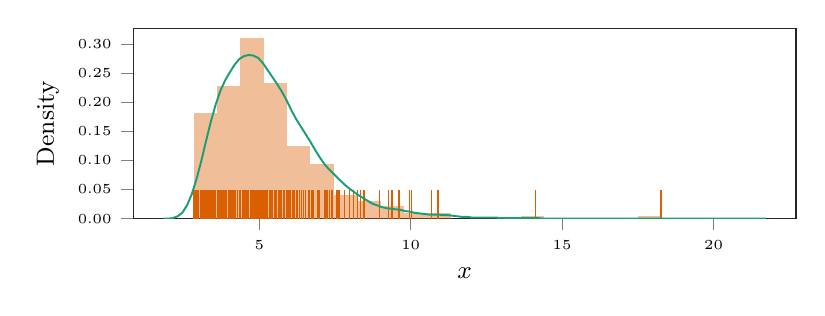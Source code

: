 % This file was created by matplotlib2tikz v0.6.11.
\begin{tikzpicture}

\definecolor{color1}{rgb}{0.106,0.62,0.467}
\definecolor{color0}{rgb}{0.851,0.373,0.008}

\begin{axis}[
xlabel={\small $x$},
ylabel={\small Density},
width=100mm,
height=40mm,
xmin=0.839, xmax=22.721,
ymin=0, ymax=0.327,
ytick={0,0.05,0.1,0.15,0.2,0.25,0.3,0.35},
yticklabels={0.00,0.05,0.10,0.15,0.20,0.25,0.30,},
tick align=outside,
tick pos=left,
x grid style={white!80.0!black},
y grid style={white!80.0!black},
axis line style={lightgray!20.0!black},
every tick label/.append style={font=\tiny},
]
\draw[fill=color0,draw opacity=0,fill opacity=0.4] (axis cs:2.835,0) rectangle (axis cs:3.606,0.181);
\draw[fill=color0,draw opacity=0,fill opacity=0.4] (axis cs:3.606,0) rectangle (axis cs:4.378,0.228);
\draw[fill=color0,draw opacity=0,fill opacity=0.4] (axis cs:4.378,0) rectangle (axis cs:5.149,0.311);
\draw[fill=color0,draw opacity=0,fill opacity=0.4] (axis cs:5.149,0) rectangle (axis cs:5.921,0.233);
\draw[fill=color0,draw opacity=0,fill opacity=0.4] (axis cs:5.921,0) rectangle (axis cs:6.692,0.124);
\draw[fill=color0,draw opacity=0,fill opacity=0.4] (axis cs:6.692,0) rectangle (axis cs:7.463,0.093);
\draw[fill=color0,draw opacity=0,fill opacity=0.4] (axis cs:7.463,0) rectangle (axis cs:8.235,0.041);
\draw[fill=color0,draw opacity=0,fill opacity=0.4] (axis cs:8.235,0) rectangle (axis cs:9.006,0.031);
\draw[fill=color0,draw opacity=0,fill opacity=0.4] (axis cs:9.006,0) rectangle (axis cs:9.778,0.021);
\draw[fill=color0,draw opacity=0,fill opacity=0.4] (axis cs:9.778,0) rectangle (axis cs:10.549,0.01);
\draw[fill=color0,draw opacity=0,fill opacity=0.4] (axis cs:10.549,0) rectangle (axis cs:11.321,0.01);
\draw[fill=color0,draw opacity=0,fill opacity=0.4] (axis cs:11.321,0) rectangle (axis cs:12.092,0);
\draw[fill=color0,draw opacity=0,fill opacity=0.4] (axis cs:12.092,0) rectangle (axis cs:12.864,0);
\draw[fill=color0,draw opacity=0,fill opacity=0.4] (axis cs:12.864,0) rectangle (axis cs:13.635,0);
\draw[fill=color0,draw opacity=0,fill opacity=0.4] (axis cs:13.635,0) rectangle (axis cs:14.406,0.005);
\draw[fill=color0,draw opacity=0,fill opacity=0.4] (axis cs:14.406,0) rectangle (axis cs:15.178,0);
\draw[fill=color0,draw opacity=0,fill opacity=0.4] (axis cs:15.178,0) rectangle (axis cs:15.949,0);
\draw[fill=color0,draw opacity=0,fill opacity=0.4] (axis cs:15.949,0) rectangle (axis cs:16.721,0);
\draw[fill=color0,draw opacity=0,fill opacity=0.4] (axis cs:16.721,0) rectangle (axis cs:17.492,0);
\draw[fill=color0,draw opacity=0,fill opacity=0.4] (axis cs:17.492,0) rectangle (axis cs:18.264,0.005);
\addplot [color0, forget plot]
table {%
4.838 0
4.838 0.05
};
\addplot [color0, forget plot]
table {%
5.216 0
5.216 0.05
};
\addplot [color0, forget plot]
table {%
5.095 0
5.095 0.05
};
\addplot [color0, forget plot]
table {%
3.885 0
3.885 0.05
};
\addplot [color0, forget plot]
table {%
5.348 0
5.348 0.05
};
\addplot [color0, forget plot]
table {%
3.99 0
3.99 0.05
};
\addplot [color0, forget plot]
table {%
6.65 0
6.65 0.05
};
\addplot [color0, forget plot]
table {%
3.925 0
3.925 0.05
};
\addplot [color0, forget plot]
table {%
7.82 0
7.82 0.05
};
\addplot [color0, forget plot]
table {%
3.066 0
3.066 0.05
};
\addplot [color0, forget plot]
table {%
5.805 0
5.805 0.05
};
\addplot [color0, forget plot]
table {%
3.112 0
3.112 0.05
};
\addplot [color0, forget plot]
table {%
5.198 0
5.198 0.05
};
\addplot [color0, forget plot]
table {%
5.24 0
5.24 0.05
};
\addplot [color0, forget plot]
table {%
3.558 0
3.558 0.05
};
\addplot [color0, forget plot]
table {%
4.129 0
4.129 0.05
};
\addplot [color0, forget plot]
table {%
3.475 0
3.475 0.05
};
\addplot [color0, forget plot]
table {%
6.521 0
6.521 0.05
};
\addplot [color0, forget plot]
table {%
6.718 0
6.718 0.05
};
\addplot [color0, forget plot]
table {%
3.671 0
3.671 0.05
};
\addplot [color0, forget plot]
table {%
4.279 0
4.279 0.05
};
\addplot [color0, forget plot]
table {%
2.905 0
2.905 0.05
};
\addplot [color0, forget plot]
table {%
3.731 0
3.731 0.05
};
\addplot [color0, forget plot]
table {%
3.413 0
3.413 0.05
};
\addplot [color0, forget plot]
table {%
3.57 0
3.57 0.05
};
\addplot [color0, forget plot]
table {%
5.574 0
5.574 0.05
};
\addplot [color0, forget plot]
table {%
7.231 0
7.231 0.05
};
\addplot [color0, forget plot]
table {%
4.831 0
4.831 0.05
};
\addplot [color0, forget plot]
table {%
3.741 0
3.741 0.05
};
\addplot [color0, forget plot]
table {%
5.326 0
5.326 0.05
};
\addplot [color0, forget plot]
table {%
5.653 0
5.653 0.05
};
\addplot [color0, forget plot]
table {%
6.332 0
6.332 0.05
};
\addplot [color0, forget plot]
table {%
5.524 0
5.524 0.05
};
\addplot [color0, forget plot]
table {%
7.636 0
7.636 0.05
};
\addplot [color0, forget plot]
table {%
4.077 0
4.077 0.05
};
\addplot [color0, forget plot]
table {%
4.374 0
4.374 0.05
};
\addplot [color0, forget plot]
table {%
4.536 0
4.536 0.05
};
\addplot [color0, forget plot]
table {%
4.583 0
4.583 0.05
};
\addplot [color0, forget plot]
table {%
4.877 0
4.877 0.05
};
\addplot [color0, forget plot]
table {%
2.926 0
2.926 0.05
};
\addplot [color0, forget plot]
table {%
6.008 0
6.008 0.05
};
\addplot [color0, forget plot]
table {%
5.417 0
5.417 0.05
};
\addplot [color0, forget plot]
table {%
3.314 0
3.314 0.05
};
\addplot [color0, forget plot]
table {%
6.664 0
6.664 0.05
};
\addplot [color0, forget plot]
table {%
6.124 0
6.124 0.05
};
\addplot [color0, forget plot]
table {%
5.109 0
5.109 0.05
};
\addplot [color0, forget plot]
table {%
5.249 0
5.249 0.05
};
\addplot [color0, forget plot]
table {%
10.041 0
10.041 0.05
};
\addplot [color0, forget plot]
table {%
8.113 0
8.113 0.05
};
\addplot [color0, forget plot]
table {%
7.23 0
7.23 0.05
};
\addplot [color0, forget plot]
table {%
6.17 0
6.17 0.05
};
\addplot [color0, forget plot]
table {%
4.396 0
4.396 0.05
};
\addplot [color0, forget plot]
table {%
14.106 0
14.106 0.05
};
\addplot [color0, forget plot]
table {%
6.467 0
6.467 0.05
};
\addplot [color0, forget plot]
table {%
3.688 0
3.688 0.05
};
\addplot [color0, forget plot]
table {%
4.456 0
4.456 0.05
};
\addplot [color0, forget plot]
table {%
4.728 0
4.728 0.05
};
\addplot [color0, forget plot]
table {%
3.252 0
3.252 0.05
};
\addplot [color0, forget plot]
table {%
3.868 0
3.868 0.05
};
\addplot [color0, forget plot]
table {%
3.537 0
3.537 0.05
};
\addplot [color0, forget plot]
table {%
4.863 0
4.863 0.05
};
\addplot [color0, forget plot]
table {%
7.623 0
7.623 0.05
};
\addplot [color0, forget plot]
table {%
7.312 0
7.312 0.05
};
\addplot [color0, forget plot]
table {%
5.184 0
5.184 0.05
};
\addplot [color0, forget plot]
table {%
4.887 0
4.887 0.05
};
\addplot [color0, forget plot]
table {%
3.23 0
3.23 0.05
};
\addplot [color0, forget plot]
table {%
8.451 0
8.451 0.05
};
\addplot [color0, forget plot]
table {%
3.204 0
3.204 0.05
};
\addplot [color0, forget plot]
table {%
7.191 0
7.191 0.05
};
\addplot [color0, forget plot]
table {%
4.373 0
4.373 0.05
};
\addplot [color0, forget plot]
table {%
6.029 0
6.029 0.05
};
\addplot [color0, forget plot]
table {%
8.484 0
8.484 0.05
};
\addplot [color0, forget plot]
table {%
4.721 0
4.721 0.05
};
\addplot [color0, forget plot]
table {%
4.388 0
4.388 0.05
};
\addplot [color0, forget plot]
table {%
4.857 0
4.857 0.05
};
\addplot [color0, forget plot]
table {%
10.901 0
10.901 0.05
};
\addplot [color0, forget plot]
table {%
4.841 0
4.841 0.05
};
\addplot [color0, forget plot]
table {%
5.016 0
5.016 0.05
};
\addplot [color0, forget plot]
table {%
6.975 0
6.975 0.05
};
\addplot [color0, forget plot]
table {%
4.709 0
4.709 0.05
};
\addplot [color0, forget plot]
table {%
6.783 0
6.783 0.05
};
\addplot [color0, forget plot]
table {%
3.752 0
3.752 0.05
};
\addplot [color0, forget plot]
table {%
3.051 0
3.051 0.05
};
\addplot [color0, forget plot]
table {%
6.949 0
6.949 0.05
};
\addplot [color0, forget plot]
table {%
4.904 0
4.904 0.05
};
\addplot [color0, forget plot]
table {%
5.344 0
5.344 0.05
};
\addplot [color0, forget plot]
table {%
10.687 0
10.687 0.05
};
\addplot [color0, forget plot]
table {%
5.042 0
5.042 0.05
};
\addplot [color0, forget plot]
table {%
5.525 0
5.525 0.05
};
\addplot [color0, forget plot]
table {%
8.339 0
8.339 0.05
};
\addplot [color0, forget plot]
table {%
5.23 0
5.23 0.05
};
\addplot [color0, forget plot]
table {%
3.773 0
3.773 0.05
};
\addplot [color0, forget plot]
table {%
5.75 0
5.75 0.05
};
\addplot [color0, forget plot]
table {%
6.271 0
6.271 0.05
};
\addplot [color0, forget plot]
table {%
4.14 0
4.14 0.05
};
\addplot [color0, forget plot]
table {%
2.933 0
2.933 0.05
};
\addplot [color0, forget plot]
table {%
5.16 0
5.16 0.05
};
\addplot [color0, forget plot]
table {%
3.444 0
3.444 0.05
};
\addplot [color0, forget plot]
table {%
5.918 0
5.918 0.05
};
\addplot [color0, forget plot]
table {%
9.615 0
9.615 0.05
};
\addplot [color0, forget plot]
table {%
3.38 0
3.38 0.05
};
\addplot [color0, forget plot]
table {%
4.734 0
4.734 0.05
};
\addplot [color0, forget plot]
table {%
4.368 0
4.368 0.05
};
\addplot [color0, forget plot]
table {%
6.221 0
6.221 0.05
};
\addplot [color0, forget plot]
table {%
4.066 0
4.066 0.05
};
\addplot [color0, forget plot]
table {%
4.142 0
4.142 0.05
};
\addplot [color0, forget plot]
table {%
5.15 0
5.15 0.05
};
\addplot [color0, forget plot]
table {%
5.894 0
5.894 0.05
};
\addplot [color0, forget plot]
table {%
4.738 0
4.738 0.05
};
\addplot [color0, forget plot]
table {%
3.006 0
3.006 0.05
};
\addplot [color0, forget plot]
table {%
7.166 0
7.166 0.05
};
\addplot [color0, forget plot]
table {%
3.629 0
3.629 0.05
};
\addplot [color0, forget plot]
table {%
3.934 0
3.934 0.05
};
\addplot [color0, forget plot]
table {%
4.532 0
4.532 0.05
};
\addplot [color0, forget plot]
table {%
7.426 0
7.426 0.05
};
\addplot [color0, forget plot]
table {%
4.631 0
4.631 0.05
};
\addplot [color0, forget plot]
table {%
6.329 0
6.329 0.05
};
\addplot [color0, forget plot]
table {%
4.48 0
4.48 0.05
};
\addplot [color0, forget plot]
table {%
3.898 0
3.898 0.05
};
\addplot [color0, forget plot]
table {%
5.632 0
5.632 0.05
};
\addplot [color0, forget plot]
table {%
7.173 0
7.173 0.05
};
\addplot [color0, forget plot]
table {%
5.848 0
5.848 0.05
};
\addplot [color0, forget plot]
table {%
4.659 0
4.659 0.05
};
\addplot [color0, forget plot]
table {%
6.612 0
6.612 0.05
};
\addplot [color0, forget plot]
table {%
4.2 0
4.2 0.05
};
\addplot [color0, forget plot]
table {%
3.784 0
3.784 0.05
};
\addplot [color0, forget plot]
table {%
5.005 0
5.005 0.05
};
\addplot [color0, forget plot]
table {%
6.386 0
6.386 0.05
};
\addplot [color0, forget plot]
table {%
2.967 0
2.967 0.05
};
\addplot [color0, forget plot]
table {%
2.873 0
2.873 0.05
};
\addplot [color0, forget plot]
table {%
4.613 0
4.613 0.05
};
\addplot [color0, forget plot]
table {%
5.325 0
5.325 0.05
};
\addplot [color0, forget plot]
table {%
3.52 0
3.52 0.05
};
\addplot [color0, forget plot]
table {%
4.984 0
4.984 0.05
};
\addplot [color0, forget plot]
table {%
6.661 0
6.661 0.05
};
\addplot [color0, forget plot]
table {%
4.558 0
4.558 0.05
};
\addplot [color0, forget plot]
table {%
3.824 0
3.824 0.05
};
\addplot [color0, forget plot]
table {%
4.76 0
4.76 0.05
};
\addplot [color0, forget plot]
table {%
7.82 0
7.82 0.05
};
\addplot [color0, forget plot]
table {%
6.516 0
6.516 0.05
};
\addplot [color0, forget plot]
table {%
3.779 0
3.779 0.05
};
\addplot [color0, forget plot]
table {%
5.202 0
5.202 0.05
};
\addplot [color0, forget plot]
table {%
6.152 0
6.152 0.05
};
\addplot [color0, forget plot]
table {%
4.842 0
4.842 0.05
};
\addplot [color0, forget plot]
table {%
5.415 0
5.415 0.05
};
\addplot [color0, forget plot]
table {%
3.516 0
3.516 0.05
};
\addplot [color0, forget plot]
table {%
4.895 0
4.895 0.05
};
\addplot [color0, forget plot]
table {%
5.787 0
5.787 0.05
};
\addplot [color0, forget plot]
table {%
7.374 0
7.374 0.05
};
\addplot [color0, forget plot]
table {%
5.068 0
5.068 0.05
};
\addplot [color0, forget plot]
table {%
7.546 0
7.546 0.05
};
\addplot [color0, forget plot]
table {%
3.206 0
3.206 0.05
};
\addplot [color0, forget plot]
table {%
3.722 0
3.722 0.05
};
\addplot [color0, forget plot]
table {%
5.49 0
5.49 0.05
};
\addplot [color0, forget plot]
table {%
4.08 0
4.08 0.05
};
\addplot [color0, forget plot]
table {%
3.158 0
3.158 0.05
};
\addplot [color0, forget plot]
table {%
5.392 0
5.392 0.05
};
\addplot [color0, forget plot]
table {%
3.353 0
3.353 0.05
};
\addplot [color0, forget plot]
table {%
5.812 0
5.812 0.05
};
\addplot [color0, forget plot]
table {%
9.973 0
9.973 0.05
};
\addplot [color0, forget plot]
table {%
4.649 0
4.649 0.05
};
\addplot [color0, forget plot]
table {%
3.416 0
3.416 0.05
};
\addplot [color0, forget plot]
table {%
4.349 0
4.349 0.05
};
\addplot [color0, forget plot]
table {%
4.181 0
4.181 0.05
};
\addplot [color0, forget plot]
table {%
4.105 0
4.105 0.05
};
\addplot [color0, forget plot]
table {%
5.039 0
5.039 0.05
};
\addplot [color0, forget plot]
table {%
5.39 0
5.39 0.05
};
\addplot [color0, forget plot]
table {%
4.617 0
4.617 0.05
};
\addplot [color0, forget plot]
table {%
3.633 0
3.633 0.05
};
\addplot [color0, forget plot]
table {%
4.554 0
4.554 0.05
};
\addplot [color0, forget plot]
table {%
6.775 0
6.775 0.05
};
\addplot [color0, forget plot]
table {%
3.611 0
3.611 0.05
};
\addplot [color0, forget plot]
table {%
3.24 0
3.24 0.05
};
\addplot [color0, forget plot]
table {%
5.207 0
5.207 0.05
};
\addplot [color0, forget plot]
table {%
5.548 0
5.548 0.05
};
\addplot [color0, forget plot]
table {%
2.835 0
2.835 0.05
};
\addplot [color0, forget plot]
table {%
4.816 0
4.816 0.05
};
\addplot [color0, forget plot]
table {%
4.149 0
4.149 0.05
};
\addplot [color0, forget plot]
table {%
3.559 0
3.559 0.05
};
\addplot [color0, forget plot]
table {%
5.373 0
5.373 0.05
};
\addplot [color0, forget plot]
table {%
5.518 0
5.518 0.05
};
\addplot [color0, forget plot]
table {%
6.912 0
6.912 0.05
};
\addplot [color0, forget plot]
table {%
3.637 0
3.637 0.05
};
\addplot [color0, forget plot]
table {%
7.584 0
7.584 0.05
};
\addplot [color0, forget plot]
table {%
4.995 0
4.995 0.05
};
\addplot [color0, forget plot]
table {%
6.515 0
6.515 0.05
};
\addplot [color0, forget plot]
table {%
4.02 0
4.02 0.05
};
\addplot [color0, forget plot]
table {%
5.719 0
5.719 0.05
};
\addplot [color0, forget plot]
table {%
4.922 0
4.922 0.05
};
\addplot [color0, forget plot]
table {%
5.978 0
5.978 0.05
};
\addplot [color0, forget plot]
table {%
5.396 0
5.396 0.05
};
\addplot [color0, forget plot]
table {%
6.975 0
6.975 0.05
};
\addplot [color0, forget plot]
table {%
5.829 0
5.829 0.05
};
\addplot [color0, forget plot]
table {%
4.223 0
4.223 0.05
};
\addplot [color0, forget plot]
table {%
4.548 0
4.548 0.05
};
\addplot [color0, forget plot]
table {%
5.441 0
5.441 0.05
};
\addplot [color0, forget plot]
table {%
5.03 0
5.03 0.05
};
\addplot [color0, forget plot]
table {%
3.111 0
3.111 0.05
};
\addplot [color0, forget plot]
table {%
6.159 0
6.159 0.05
};
\addplot [color0, forget plot]
table {%
5.826 0
5.826 0.05
};
\addplot [color0, forget plot]
table {%
5.394 0
5.394 0.05
};
\addplot [color0, forget plot]
table {%
18.264 0
18.264 0.05
};
\addplot [color0, forget plot]
table {%
3.545 0
3.545 0.05
};
\addplot [color0, forget plot]
table {%
3.173 0
3.173 0.05
};
\addplot [color0, forget plot]
table {%
4.631 0
4.631 0.05
};
\addplot [color0, forget plot]
table {%
4.82 0
4.82 0.05
};
\addplot [color0, forget plot]
table {%
4.648 0
4.648 0.05
};
\addplot [color0, forget plot]
table {%
9.396 0
9.396 0.05
};
\addplot [color0, forget plot]
table {%
9.358 0
9.358 0.05
};
\addplot [color0, forget plot]
table {%
3.805 0
3.805 0.05
};
\addplot [color0, forget plot]
table {%
5.129 0
5.129 0.05
};
\addplot [color0, forget plot]
table {%
6.324 0
6.324 0.05
};
\addplot [color0, forget plot]
table {%
4.755 0
4.755 0.05
};
\addplot [color0, forget plot]
table {%
4.852 0
4.852 0.05
};
\addplot [color0, forget plot]
table {%
4.16 0
4.16 0.05
};
\addplot [color0, forget plot]
table {%
4.749 0
4.749 0.05
};
\addplot [color0, forget plot]
table {%
4.986 0
4.986 0.05
};
\addplot [color0, forget plot]
table {%
7.261 0
7.261 0.05
};
\addplot [color0, forget plot]
table {%
3.297 0
3.297 0.05
};
\addplot [color0, forget plot]
table {%
4.054 0
4.054 0.05
};
\addplot [color0, forget plot]
table {%
3.693 0
3.693 0.05
};
\addplot [color0, forget plot]
table {%
5.246 0
5.246 0.05
};
\addplot [color0, forget plot]
table {%
4.468 0
4.468 0.05
};
\addplot [color0, forget plot]
table {%
5.028 0
5.028 0.05
};
\addplot [color0, forget plot]
table {%
9.256 0
9.256 0.05
};
\addplot [color0, forget plot]
table {%
4.736 0
4.736 0.05
};
\addplot [color0, forget plot]
table {%
5.267 0
5.267 0.05
};
\addplot [color0, forget plot]
table {%
4.175 0
4.175 0.05
};
\addplot [color0, forget plot]
table {%
4.826 0
4.826 0.05
};
\addplot [color0, forget plot]
table {%
6.797 0
6.797 0.05
};
\addplot [color0, forget plot]
table {%
3.051 0
3.051 0.05
};
\addplot [color0, forget plot]
table {%
4.657 0
4.657 0.05
};
\addplot [color0, forget plot]
table {%
6.459 0
6.459 0.05
};
\addplot [color0, forget plot]
table {%
7.432 0
7.432 0.05
};
\addplot [color0, forget plot]
table {%
8.237 0
8.237 0.05
};
\addplot [color0, forget plot]
table {%
3.618 0
3.618 0.05
};
\addplot [color0, forget plot]
table {%
4.716 0
4.716 0.05
};
\addplot [color0, forget plot]
table {%
4.138 0
4.138 0.05
};
\addplot [color0, forget plot]
table {%
5.663 0
5.663 0.05
};
\addplot [color0, forget plot]
table {%
7.983 0
7.983 0.05
};
\addplot [color0, forget plot]
table {%
4.378 0
4.378 0.05
};
\addplot [color0, forget plot]
table {%
8.981 0
8.981 0.05
};
\addplot [color0, forget plot]
table {%
3.46 0
3.46 0.05
};
\addplot [color0, forget plot]
table {%
8.982 0
8.982 0.05
};
\addplot [color0, forget plot]
table {%
6.086 0
6.086 0.05
};
\addplot [color0, forget plot]
table {%
5.678 0
5.678 0.05
};
\addplot [color0, forget plot]
table {%
4.933 0
4.933 0.05
};
\addplot [color0, forget plot]
table {%
6.471 0
6.471 0.05
};
\addplot [color0, forget plot]
table {%
4.879 0
4.879 0.05
};
\addplot [color0, forget plot]
table {%
5.435 0
5.435 0.05
};
\addplot [line width=0.7pt, color1, forget plot]
table {%
1.834 2.838e-05
1.99 0.0
2.147 0.001
2.303 0.004
2.46 0.01
2.617 0.023
2.773 0.042
2.93 0.068
3.087 0.099
3.243 0.133
3.4 0.166
3.557 0.195
3.713 0.219
3.87 0.237
4.026 0.251
4.183 0.264
4.34 0.274
4.496 0.279
4.653 0.281
4.81 0.28
4.966 0.276
5.123 0.267
5.28 0.255
5.436 0.243
5.593 0.231
5.749 0.218
5.906 0.203
6.063 0.186
6.219 0.171
6.376 0.158
6.533 0.145
6.689 0.132
6.846 0.118
7.003 0.105
7.159 0.093
7.316 0.084
7.472 0.076
7.629 0.068
7.786 0.06
7.942 0.053
8.099 0.047
8.256 0.041
8.412 0.036
8.569 0.031
8.726 0.026
8.882 0.023
9.039 0.02
9.195 0.018
9.352 0.017
9.509 0.016
9.665 0.015
9.822 0.013
9.979 0.012
10.135 0.01
10.292 0.009
10.449 0.008
10.605 0.007
10.762 0.007
10.918 0.007
11.075 0.006
11.232 0.006
11.388 0.005
11.545 0.004
11.702 0.003
11.858 0.003
12.015 0.002
12.172 0.002
12.328 0.002
12.485 0.002
12.641 0.002
12.798 0.002
12.955 0.001
13.111 0.001
13.268 0.001
13.425 0.001
13.581 0.001
13.738 0.001
13.895 0.001
14.051 0.001
14.208 0.001
14.364 0.0
14.521 0.0
14.678 0.0
14.834 0.0
14.991 0.0
15.148 0.0
15.304 0.0
15.461 0.0
15.618 0.0
15.774 0.0
15.931 0.0
16.087 0.0
16.244 0.0
16.401 0.0
16.557 0.0
16.714 0.0
16.871 0.0
17.027 0.0
17.184 0.0
17.341 0.0
17.497 0.0
17.654 0.0
17.81 0.0
17.967 7.828e-05
18.124 3.079e-05
18.28 1.167e-05
18.437 1.792e-05
18.594 5.068e-05
18.75 0.0
18.907 0.0
19.064 0.0
19.22 9.921e-05
19.377 4.577e-05
19.534 1.449e-05
19.69 3.139e-06
19.847 4.707e-07
20.003 1.216e-07
20.16 7.279e-07
20.317 4.7e-06
20.473 2.054e-05
20.63 6.032e-05
20.787 0.0
20.943 0.0
21.1 0.0
21.257 8.59e-05
21.413 3.595e-05
21.57 1.061e-05
21.726 5.017e-06
};
\end{axis}

\end{tikzpicture}